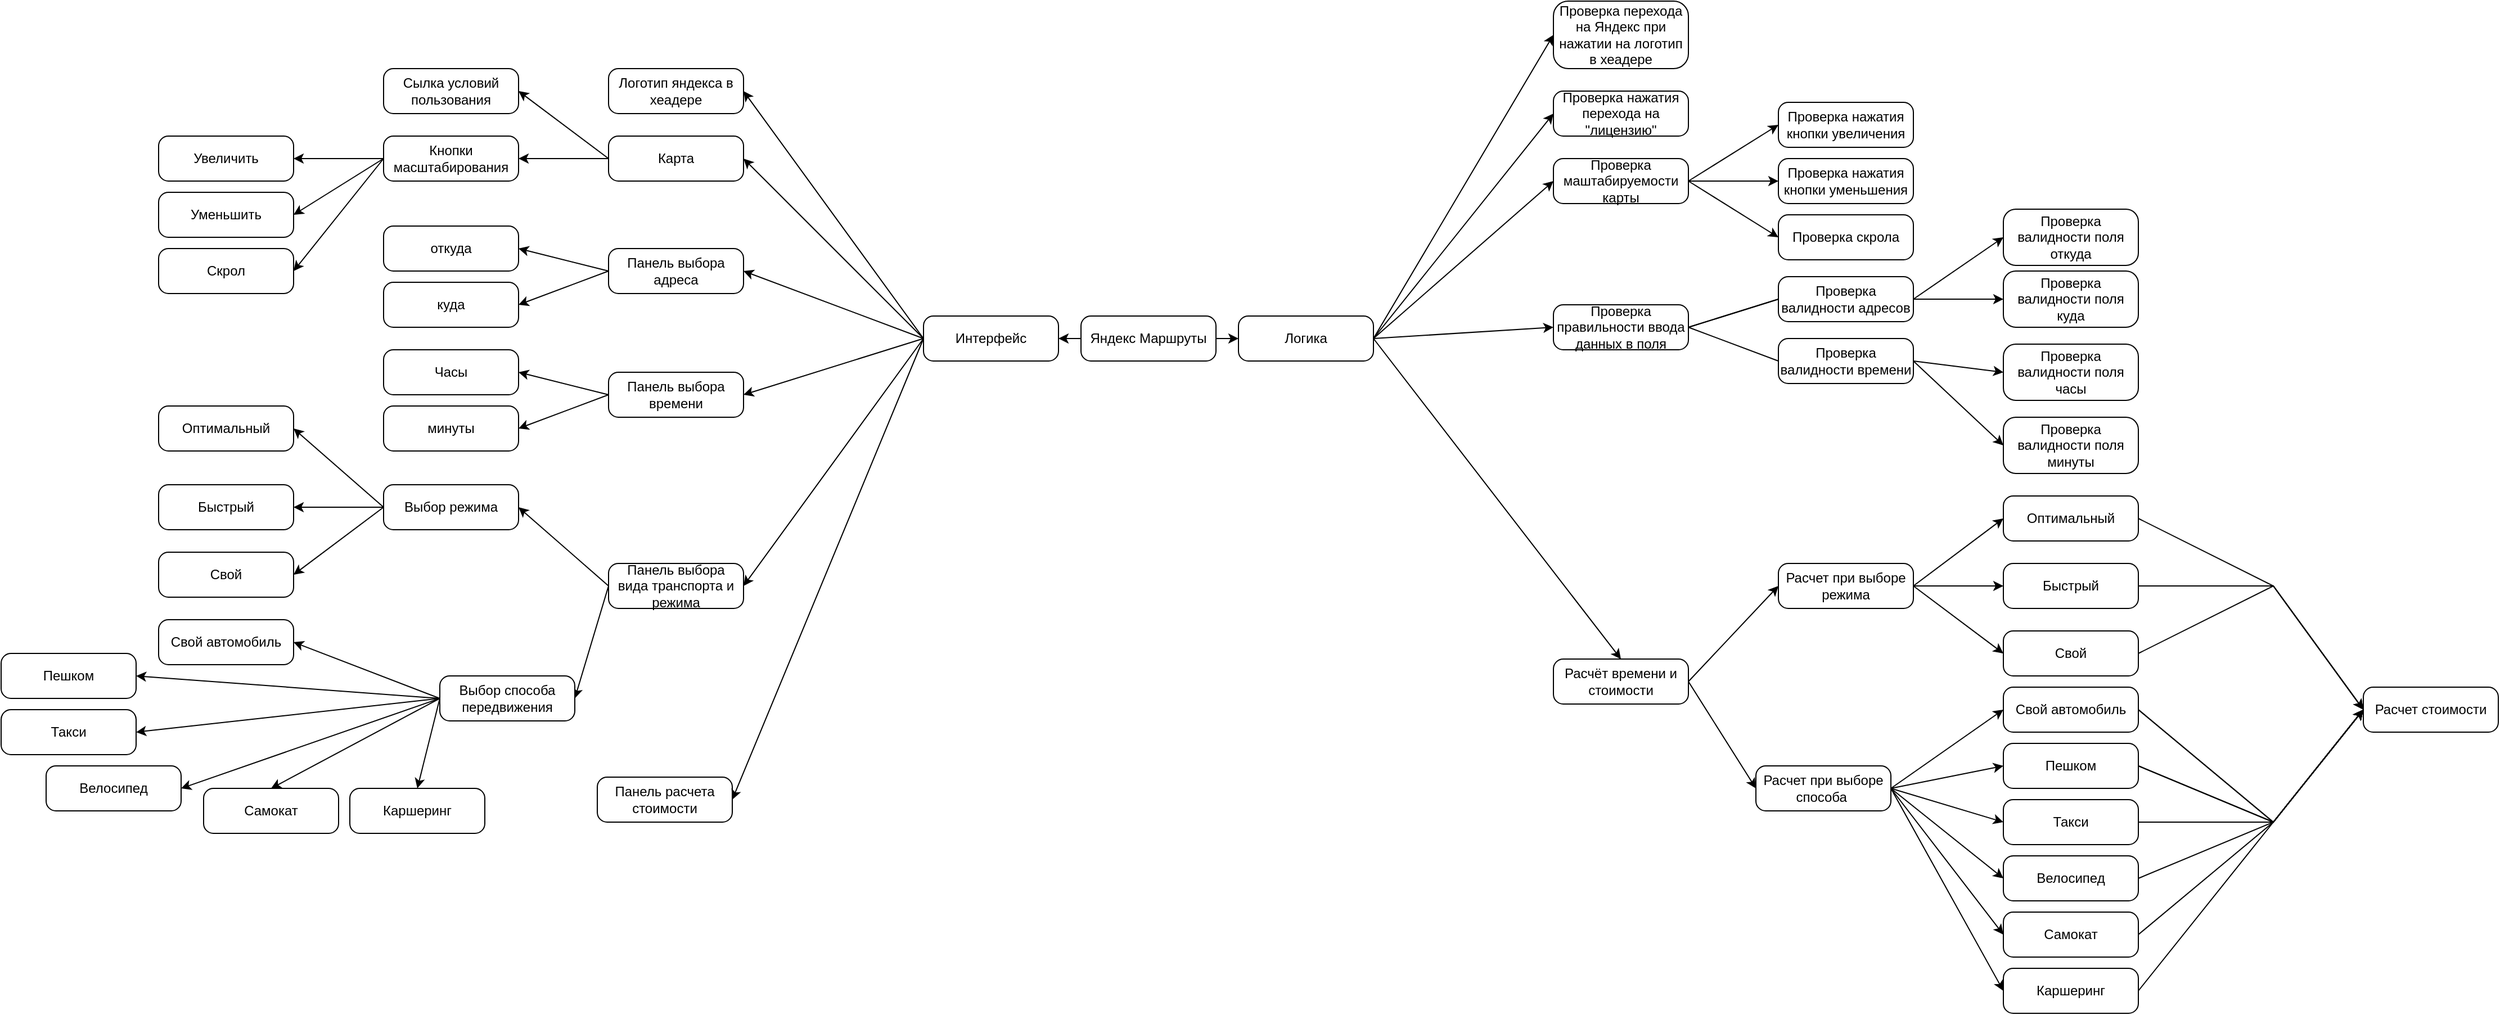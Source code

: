 <mxfile version="15.6.1" type="github">
  <diagram id="mye7cpsdecRdVJIh1ltE" name="Page-1">
    <mxGraphModel dx="3671" dy="2829" grid="1" gridSize="10" guides="1" tooltips="1" connect="1" arrows="1" fold="1" page="1" pageScale="1" pageWidth="827" pageHeight="1169" math="0" shadow="0">
      <root>
        <mxCell id="0" />
        <mxCell id="1" parent="0" />
        <mxCell id="GoWqnwifKlF_Yr-xNYbi-38" style="edgeStyle=none;rounded=0;orthogonalLoop=1;jettySize=auto;html=1;exitX=0;exitY=0.5;exitDx=0;exitDy=0;entryX=1;entryY=0.5;entryDx=0;entryDy=0;" parent="1" source="GoWqnwifKlF_Yr-xNYbi-1" target="GoWqnwifKlF_Yr-xNYbi-3" edge="1">
          <mxGeometry relative="1" as="geometry">
            <mxPoint x="270" y="260" as="targetPoint" />
          </mxGeometry>
        </mxCell>
        <mxCell id="qn3d2HcTWaKksIYHcs9O-18" style="edgeStyle=none;rounded=0;orthogonalLoop=1;jettySize=auto;html=1;exitX=1;exitY=0.5;exitDx=0;exitDy=0;entryX=0;entryY=0.5;entryDx=0;entryDy=0;" parent="1" source="GoWqnwifKlF_Yr-xNYbi-1" target="qn3d2HcTWaKksIYHcs9O-5" edge="1">
          <mxGeometry relative="1" as="geometry">
            <mxPoint x="530" y="260" as="targetPoint" />
          </mxGeometry>
        </mxCell>
        <mxCell id="GoWqnwifKlF_Yr-xNYbi-1" value="Яндекс Маршруты" style="rounded=1;whiteSpace=wrap;html=1;arcSize=22;" parent="1" vertex="1">
          <mxGeometry x="340" y="240" width="120" height="40" as="geometry" />
        </mxCell>
        <mxCell id="GoWqnwifKlF_Yr-xNYbi-52" style="edgeStyle=none;rounded=0;orthogonalLoop=1;jettySize=auto;html=1;exitX=0;exitY=0.5;exitDx=0;exitDy=0;entryX=1;entryY=0.5;entryDx=0;entryDy=0;" parent="1" source="GoWqnwifKlF_Yr-xNYbi-3" target="GoWqnwifKlF_Yr-xNYbi-43" edge="1">
          <mxGeometry relative="1" as="geometry" />
        </mxCell>
        <mxCell id="OxW7yi1mNQBKnJ8u3WXz-1" style="rounded=0;orthogonalLoop=1;jettySize=auto;html=1;exitX=0;exitY=0.5;exitDx=0;exitDy=0;entryX=1;entryY=0.5;entryDx=0;entryDy=0;" parent="1" source="GoWqnwifKlF_Yr-xNYbi-3" target="GoWqnwifKlF_Yr-xNYbi-45" edge="1">
          <mxGeometry relative="1" as="geometry" />
        </mxCell>
        <mxCell id="OxW7yi1mNQBKnJ8u3WXz-3" style="edgeStyle=none;rounded=0;orthogonalLoop=1;jettySize=auto;html=1;exitX=0;exitY=0.5;exitDx=0;exitDy=0;entryX=1;entryY=0.5;entryDx=0;entryDy=0;" parent="1" source="GoWqnwifKlF_Yr-xNYbi-3" target="OxW7yi1mNQBKnJ8u3WXz-2" edge="1">
          <mxGeometry relative="1" as="geometry" />
        </mxCell>
        <mxCell id="GoWqnwifKlF_Yr-xNYbi-3" value="Интерфейс" style="rounded=1;whiteSpace=wrap;html=1;arcSize=22;" parent="1" vertex="1">
          <mxGeometry x="200" y="240" width="120" height="40" as="geometry" />
        </mxCell>
        <mxCell id="oigtg8h2ie4QQOlHJKOF-9" style="edgeStyle=none;rounded=0;orthogonalLoop=1;jettySize=auto;html=1;exitX=1;exitY=0.5;exitDx=0;exitDy=0;entryX=0;entryY=0.5;entryDx=0;entryDy=0;startArrow=none;" parent="1" source="5BMjDnskrd_0Srwj0jBP-77" target="5BMjDnskrd_0Srwj0jBP-41" edge="1">
          <mxGeometry relative="1" as="geometry">
            <mxPoint x="960" y="230" as="targetPoint" />
          </mxGeometry>
        </mxCell>
        <mxCell id="oigtg8h2ie4QQOlHJKOF-10" style="edgeStyle=none;rounded=0;orthogonalLoop=1;jettySize=auto;html=1;exitX=1;exitY=0.5;exitDx=0;exitDy=0;entryX=0;entryY=0.5;entryDx=0;entryDy=0;startArrow=none;" parent="1" source="5BMjDnskrd_0Srwj0jBP-77" target="5BMjDnskrd_0Srwj0jBP-42" edge="1">
          <mxGeometry relative="1" as="geometry">
            <mxPoint x="960" y="270" as="targetPoint" />
          </mxGeometry>
        </mxCell>
        <mxCell id="GoWqnwifKlF_Yr-xNYbi-4" value="Проверка правильности ввода данных в поля" style="rounded=1;whiteSpace=wrap;html=1;arcSize=22;" parent="1" vertex="1">
          <mxGeometry x="760" y="230" width="120" height="40" as="geometry" />
        </mxCell>
        <mxCell id="oigtg8h2ie4QQOlHJKOF-12" style="edgeStyle=none;rounded=0;orthogonalLoop=1;jettySize=auto;html=1;entryX=0;entryY=0.5;entryDx=0;entryDy=0;exitX=1;exitY=0.5;exitDx=0;exitDy=0;startArrow=none;" parent="1" source="5BMjDnskrd_0Srwj0jBP-80" target="5BMjDnskrd_0Srwj0jBP-47" edge="1">
          <mxGeometry relative="1" as="geometry">
            <mxPoint x="1100" y="530" as="targetPoint" />
            <mxPoint x="880" y="370" as="sourcePoint" />
          </mxGeometry>
        </mxCell>
        <mxCell id="oigtg8h2ie4QQOlHJKOF-6" style="edgeStyle=none;rounded=0;orthogonalLoop=1;jettySize=auto;html=1;exitX=0;exitY=0.5;exitDx=0;exitDy=0;entryX=1;entryY=0.5;entryDx=0;entryDy=0;" parent="1" source="GoWqnwifKlF_Yr-xNYbi-43" target="5BMjDnskrd_0Srwj0jBP-9" edge="1">
          <mxGeometry relative="1" as="geometry">
            <mxPoint x="-160" y="360" as="targetPoint" />
          </mxGeometry>
        </mxCell>
        <mxCell id="oigtg8h2ie4QQOlHJKOF-8" style="edgeStyle=none;rounded=0;orthogonalLoop=1;jettySize=auto;html=1;exitX=0;exitY=0.5;exitDx=0;exitDy=0;entryX=1;entryY=0.5;entryDx=0;entryDy=0;" parent="1" source="GoWqnwifKlF_Yr-xNYbi-43" target="5BMjDnskrd_0Srwj0jBP-8" edge="1">
          <mxGeometry relative="1" as="geometry">
            <mxPoint x="-160" y="320" as="targetPoint" />
          </mxGeometry>
        </mxCell>
        <mxCell id="GoWqnwifKlF_Yr-xNYbi-43" value="Панель выбора времени" style="rounded=1;whiteSpace=wrap;html=1;arcSize=22;" parent="1" vertex="1">
          <mxGeometry x="-80" y="290" width="120" height="40" as="geometry" />
        </mxCell>
        <mxCell id="oigtg8h2ie4QQOlHJKOF-4" style="edgeStyle=none;rounded=0;orthogonalLoop=1;jettySize=auto;html=1;exitX=0;exitY=0.5;exitDx=0;exitDy=0;entryX=1;entryY=0.5;entryDx=0;entryDy=0;" parent="1" source="GoWqnwifKlF_Yr-xNYbi-45" target="5BMjDnskrd_0Srwj0jBP-7" edge="1">
          <mxGeometry relative="1" as="geometry">
            <mxPoint x="-160" y="290" as="targetPoint" />
          </mxGeometry>
        </mxCell>
        <mxCell id="oigtg8h2ie4QQOlHJKOF-5" style="edgeStyle=none;rounded=0;orthogonalLoop=1;jettySize=auto;html=1;exitX=0;exitY=0.5;exitDx=0;exitDy=0;entryX=1;entryY=0.5;entryDx=0;entryDy=0;" parent="1" source="GoWqnwifKlF_Yr-xNYbi-45" target="5BMjDnskrd_0Srwj0jBP-6" edge="1">
          <mxGeometry relative="1" as="geometry">
            <mxPoint x="-160" y="230" as="targetPoint" />
          </mxGeometry>
        </mxCell>
        <mxCell id="GoWqnwifKlF_Yr-xNYbi-45" value="Панель выбора адреса" style="rounded=1;whiteSpace=wrap;html=1;arcSize=22;" parent="1" vertex="1">
          <mxGeometry x="-80" y="180" width="120" height="40" as="geometry" />
        </mxCell>
        <mxCell id="qn3d2HcTWaKksIYHcs9O-15" style="edgeStyle=none;rounded=0;orthogonalLoop=1;jettySize=auto;html=1;exitX=1;exitY=0.5;exitDx=0;exitDy=0;entryX=0.5;entryY=0;entryDx=0;entryDy=0;" parent="1" source="qn3d2HcTWaKksIYHcs9O-5" target="qn3d2HcTWaKksIYHcs9O-14" edge="1">
          <mxGeometry relative="1" as="geometry">
            <mxPoint x="760" y="380" as="targetPoint" />
          </mxGeometry>
        </mxCell>
        <mxCell id="OxW7yi1mNQBKnJ8u3WXz-6" style="edgeStyle=none;rounded=0;orthogonalLoop=1;jettySize=auto;html=1;exitX=1;exitY=0.5;exitDx=0;exitDy=0;entryX=0;entryY=0.5;entryDx=0;entryDy=0;" parent="1" source="qn3d2HcTWaKksIYHcs9O-5" target="GoWqnwifKlF_Yr-xNYbi-4" edge="1">
          <mxGeometry relative="1" as="geometry">
            <mxPoint x="770" y="500" as="targetPoint" />
          </mxGeometry>
        </mxCell>
        <mxCell id="OxW7yi1mNQBKnJ8u3WXz-7" style="edgeStyle=none;rounded=0;orthogonalLoop=1;jettySize=auto;html=1;exitX=1;exitY=0.5;exitDx=0;exitDy=0;entryX=0;entryY=0.5;entryDx=0;entryDy=0;" parent="1" source="5BMjDnskrd_0Srwj0jBP-33" target="5BMjDnskrd_0Srwj0jBP-44" edge="1">
          <mxGeometry relative="1" as="geometry">
            <mxPoint x="760" y="420" as="targetPoint" />
          </mxGeometry>
        </mxCell>
        <mxCell id="qn3d2HcTWaKksIYHcs9O-5" value="Логика" style="rounded=1;whiteSpace=wrap;html=1;arcSize=22;" parent="1" vertex="1">
          <mxGeometry x="480" y="240" width="120" height="40" as="geometry" />
        </mxCell>
        <mxCell id="oigtg8h2ie4QQOlHJKOF-13" style="edgeStyle=none;rounded=0;orthogonalLoop=1;jettySize=auto;html=1;exitX=1;exitY=0.5;exitDx=0;exitDy=0;entryX=0;entryY=0.5;entryDx=0;entryDy=0;startArrow=none;" parent="1" source="5BMjDnskrd_0Srwj0jBP-80" target="5BMjDnskrd_0Srwj0jBP-46" edge="1">
          <mxGeometry relative="1" as="geometry">
            <mxPoint x="990" y="360" as="targetPoint" />
          </mxGeometry>
        </mxCell>
        <mxCell id="qn3d2HcTWaKksIYHcs9O-14" value="Расчёт времени и стоимости" style="rounded=1;whiteSpace=wrap;html=1;arcSize=22;" parent="1" vertex="1">
          <mxGeometry x="760" y="545" width="120" height="40" as="geometry" />
        </mxCell>
        <mxCell id="oigtg8h2ie4QQOlHJKOF-1" style="rounded=0;orthogonalLoop=1;jettySize=auto;html=1;exitX=0;exitY=0.5;exitDx=0;exitDy=0;entryX=1;entryY=0.5;entryDx=0;entryDy=0;" parent="1" source="OxW7yi1mNQBKnJ8u3WXz-2" target="5BMjDnskrd_0Srwj0jBP-11" edge="1">
          <mxGeometry relative="1" as="geometry">
            <mxPoint x="-160" y="450" as="targetPoint" />
          </mxGeometry>
        </mxCell>
        <mxCell id="oigtg8h2ie4QQOlHJKOF-3" style="edgeStyle=none;rounded=0;orthogonalLoop=1;jettySize=auto;html=1;exitX=0;exitY=0.5;exitDx=0;exitDy=0;entryX=1;entryY=0.5;entryDx=0;entryDy=0;" parent="1" source="OxW7yi1mNQBKnJ8u3WXz-2" target="5BMjDnskrd_0Srwj0jBP-12" edge="1">
          <mxGeometry relative="1" as="geometry">
            <mxPoint x="-160" y="520" as="targetPoint" />
          </mxGeometry>
        </mxCell>
        <mxCell id="OxW7yi1mNQBKnJ8u3WXz-2" value="Панель выбора&lt;br&gt;вида транспорта и режима" style="rounded=1;whiteSpace=wrap;html=1;arcSize=22;" parent="1" vertex="1">
          <mxGeometry x="-80" y="460" width="120" height="40" as="geometry" />
        </mxCell>
        <mxCell id="5BMjDnskrd_0Srwj0jBP-2" style="rounded=0;orthogonalLoop=1;jettySize=auto;html=1;exitX=0;exitY=0.5;exitDx=0;exitDy=0;entryX=1;entryY=0.5;entryDx=0;entryDy=0;" parent="1" source="GoWqnwifKlF_Yr-xNYbi-3" target="5BMjDnskrd_0Srwj0jBP-3" edge="1">
          <mxGeometry relative="1" as="geometry">
            <mxPoint x="180" y="340" as="sourcePoint" />
            <mxPoint x="40" y="160" as="targetPoint" />
          </mxGeometry>
        </mxCell>
        <mxCell id="5BMjDnskrd_0Srwj0jBP-3" value="Карта" style="rounded=1;whiteSpace=wrap;html=1;arcSize=22;" parent="1" vertex="1">
          <mxGeometry x="-80" y="80" width="120" height="40" as="geometry" />
        </mxCell>
        <mxCell id="5BMjDnskrd_0Srwj0jBP-4" style="edgeStyle=none;rounded=0;orthogonalLoop=1;jettySize=auto;html=1;exitX=0;exitY=0.5;exitDx=0;exitDy=0;entryX=1;entryY=0.5;entryDx=0;entryDy=0;" parent="1" source="5BMjDnskrd_0Srwj0jBP-3" target="5BMjDnskrd_0Srwj0jBP-5" edge="1">
          <mxGeometry relative="1" as="geometry">
            <mxPoint x="150" y="390" as="sourcePoint" />
            <mxPoint x="-160" y="160" as="targetPoint" />
          </mxGeometry>
        </mxCell>
        <mxCell id="5BMjDnskrd_0Srwj0jBP-5" value="Кнопки масштабирования" style="rounded=1;whiteSpace=wrap;html=1;arcSize=22;" parent="1" vertex="1">
          <mxGeometry x="-280" y="80" width="120" height="40" as="geometry" />
        </mxCell>
        <mxCell id="5BMjDnskrd_0Srwj0jBP-6" value="откуда" style="rounded=1;whiteSpace=wrap;html=1;arcSize=22;" parent="1" vertex="1">
          <mxGeometry x="-280" y="160" width="120" height="40" as="geometry" />
        </mxCell>
        <mxCell id="5BMjDnskrd_0Srwj0jBP-7" value="куда" style="rounded=1;whiteSpace=wrap;html=1;arcSize=22;" parent="1" vertex="1">
          <mxGeometry x="-280" y="210" width="120" height="40" as="geometry" />
        </mxCell>
        <mxCell id="5BMjDnskrd_0Srwj0jBP-8" value="Часы" style="rounded=1;whiteSpace=wrap;html=1;arcSize=22;" parent="1" vertex="1">
          <mxGeometry x="-280" y="270" width="120" height="40" as="geometry" />
        </mxCell>
        <mxCell id="5BMjDnskrd_0Srwj0jBP-9" value="минуты" style="rounded=1;whiteSpace=wrap;html=1;arcSize=22;" parent="1" vertex="1">
          <mxGeometry x="-280" y="320" width="120" height="40" as="geometry" />
        </mxCell>
        <mxCell id="5BMjDnskrd_0Srwj0jBP-11" value="Выбор режима" style="rounded=1;whiteSpace=wrap;html=1;arcSize=22;" parent="1" vertex="1">
          <mxGeometry x="-280" y="390" width="120" height="40" as="geometry" />
        </mxCell>
        <mxCell id="5BMjDnskrd_0Srwj0jBP-12" value="Выбор способа передвижения" style="rounded=1;whiteSpace=wrap;html=1;arcSize=22;" parent="1" vertex="1">
          <mxGeometry x="-230" y="560" width="120" height="40" as="geometry" />
        </mxCell>
        <mxCell id="5BMjDnskrd_0Srwj0jBP-13" style="rounded=0;orthogonalLoop=1;jettySize=auto;html=1;exitX=0;exitY=0.5;exitDx=0;exitDy=0;entryX=1;entryY=0.5;entryDx=0;entryDy=0;" parent="1" source="5BMjDnskrd_0Srwj0jBP-11" target="5BMjDnskrd_0Srwj0jBP-17" edge="1">
          <mxGeometry relative="1" as="geometry">
            <mxPoint x="-480" y="420" as="targetPoint" />
            <mxPoint x="-400" y="460" as="sourcePoint" />
          </mxGeometry>
        </mxCell>
        <mxCell id="5BMjDnskrd_0Srwj0jBP-14" style="rounded=0;orthogonalLoop=1;jettySize=auto;html=1;exitX=0;exitY=0.5;exitDx=0;exitDy=0;entryX=1;entryY=0.5;entryDx=0;entryDy=0;" parent="1" source="5BMjDnskrd_0Srwj0jBP-11" target="5BMjDnskrd_0Srwj0jBP-18" edge="1">
          <mxGeometry relative="1" as="geometry">
            <mxPoint x="-480" y="490" as="targetPoint" />
            <mxPoint x="-400" y="530" as="sourcePoint" />
          </mxGeometry>
        </mxCell>
        <mxCell id="5BMjDnskrd_0Srwj0jBP-15" style="rounded=0;orthogonalLoop=1;jettySize=auto;html=1;exitX=0;exitY=0.5;exitDx=0;exitDy=0;entryX=1;entryY=0.5;entryDx=0;entryDy=0;" parent="1" source="5BMjDnskrd_0Srwj0jBP-11" target="5BMjDnskrd_0Srwj0jBP-16" edge="1">
          <mxGeometry relative="1" as="geometry">
            <mxPoint x="-470" y="370" as="targetPoint" />
            <mxPoint x="-390" y="410" as="sourcePoint" />
          </mxGeometry>
        </mxCell>
        <mxCell id="5BMjDnskrd_0Srwj0jBP-16" value="Оптимальный" style="rounded=1;whiteSpace=wrap;html=1;arcSize=22;" parent="1" vertex="1">
          <mxGeometry x="-480" y="320" width="120" height="40" as="geometry" />
        </mxCell>
        <mxCell id="5BMjDnskrd_0Srwj0jBP-17" value="Быстрый" style="rounded=1;whiteSpace=wrap;html=1;arcSize=22;" parent="1" vertex="1">
          <mxGeometry x="-480" y="390" width="120" height="40" as="geometry" />
        </mxCell>
        <mxCell id="5BMjDnskrd_0Srwj0jBP-18" value="Свой" style="rounded=1;whiteSpace=wrap;html=1;arcSize=22;" parent="1" vertex="1">
          <mxGeometry x="-480" y="450" width="120" height="40" as="geometry" />
        </mxCell>
        <mxCell id="5BMjDnskrd_0Srwj0jBP-19" value="Свой автомобиль" style="rounded=1;whiteSpace=wrap;html=1;arcSize=22;" parent="1" vertex="1">
          <mxGeometry x="-480" y="510" width="120" height="40" as="geometry" />
        </mxCell>
        <mxCell id="5BMjDnskrd_0Srwj0jBP-20" value="Пешком" style="rounded=1;whiteSpace=wrap;html=1;arcSize=22;" parent="1" vertex="1">
          <mxGeometry x="-620" y="540" width="120" height="40" as="geometry" />
        </mxCell>
        <mxCell id="5BMjDnskrd_0Srwj0jBP-21" value="Такси" style="rounded=1;whiteSpace=wrap;html=1;arcSize=22;" parent="1" vertex="1">
          <mxGeometry x="-620" y="590" width="120" height="40" as="geometry" />
        </mxCell>
        <mxCell id="5BMjDnskrd_0Srwj0jBP-22" value="Велосипед" style="rounded=1;whiteSpace=wrap;html=1;arcSize=22;" parent="1" vertex="1">
          <mxGeometry x="-580" y="640" width="120" height="40" as="geometry" />
        </mxCell>
        <mxCell id="5BMjDnskrd_0Srwj0jBP-23" value="Самокат" style="rounded=1;whiteSpace=wrap;html=1;arcSize=22;" parent="1" vertex="1">
          <mxGeometry x="-440" y="660" width="120" height="40" as="geometry" />
        </mxCell>
        <mxCell id="5BMjDnskrd_0Srwj0jBP-24" value="Каршеринг" style="rounded=1;whiteSpace=wrap;html=1;arcSize=22;" parent="1" vertex="1">
          <mxGeometry x="-310" y="660" width="120" height="40" as="geometry" />
        </mxCell>
        <mxCell id="5BMjDnskrd_0Srwj0jBP-26" style="rounded=0;orthogonalLoop=1;jettySize=auto;html=1;exitX=0;exitY=0.5;exitDx=0;exitDy=0;entryX=1;entryY=0.5;entryDx=0;entryDy=0;" parent="1" source="5BMjDnskrd_0Srwj0jBP-12" target="5BMjDnskrd_0Srwj0jBP-21" edge="1">
          <mxGeometry relative="1" as="geometry">
            <mxPoint x="-100" y="570" as="targetPoint" />
            <mxPoint x="-20" y="690" as="sourcePoint" />
          </mxGeometry>
        </mxCell>
        <mxCell id="5BMjDnskrd_0Srwj0jBP-27" style="rounded=0;orthogonalLoop=1;jettySize=auto;html=1;exitX=0;exitY=0.5;exitDx=0;exitDy=0;entryX=1;entryY=0.5;entryDx=0;entryDy=0;" parent="1" source="5BMjDnskrd_0Srwj0jBP-12" target="5BMjDnskrd_0Srwj0jBP-22" edge="1">
          <mxGeometry relative="1" as="geometry">
            <mxPoint x="-90" y="580" as="targetPoint" />
            <mxPoint x="-10" y="700" as="sourcePoint" />
          </mxGeometry>
        </mxCell>
        <mxCell id="5BMjDnskrd_0Srwj0jBP-28" style="rounded=0;orthogonalLoop=1;jettySize=auto;html=1;exitX=0;exitY=0.5;exitDx=0;exitDy=0;entryX=0.5;entryY=0;entryDx=0;entryDy=0;" parent="1" source="5BMjDnskrd_0Srwj0jBP-12" target="5BMjDnskrd_0Srwj0jBP-23" edge="1">
          <mxGeometry relative="1" as="geometry">
            <mxPoint x="-80" y="590" as="targetPoint" />
            <mxPoint y="710" as="sourcePoint" />
          </mxGeometry>
        </mxCell>
        <mxCell id="5BMjDnskrd_0Srwj0jBP-30" style="rounded=0;orthogonalLoop=1;jettySize=auto;html=1;exitX=0;exitY=0.5;exitDx=0;exitDy=0;entryX=0.5;entryY=0;entryDx=0;entryDy=0;" parent="1" source="5BMjDnskrd_0Srwj0jBP-12" target="5BMjDnskrd_0Srwj0jBP-24" edge="1">
          <mxGeometry relative="1" as="geometry">
            <mxPoint x="-60" y="610" as="targetPoint" />
            <mxPoint x="20" y="730" as="sourcePoint" />
          </mxGeometry>
        </mxCell>
        <mxCell id="5BMjDnskrd_0Srwj0jBP-31" style="rounded=0;orthogonalLoop=1;jettySize=auto;html=1;exitX=0;exitY=0.5;exitDx=0;exitDy=0;entryX=1;entryY=0.5;entryDx=0;entryDy=0;" parent="1" source="5BMjDnskrd_0Srwj0jBP-12" target="5BMjDnskrd_0Srwj0jBP-20" edge="1">
          <mxGeometry relative="1" as="geometry">
            <mxPoint x="-50" y="620" as="targetPoint" />
            <mxPoint x="30" y="740" as="sourcePoint" />
          </mxGeometry>
        </mxCell>
        <mxCell id="5BMjDnskrd_0Srwj0jBP-32" style="rounded=0;orthogonalLoop=1;jettySize=auto;html=1;exitX=0;exitY=0.5;exitDx=0;exitDy=0;entryX=1;entryY=0.5;entryDx=0;entryDy=0;" parent="1" source="5BMjDnskrd_0Srwj0jBP-12" target="5BMjDnskrd_0Srwj0jBP-19" edge="1">
          <mxGeometry relative="1" as="geometry">
            <mxPoint x="-490" y="570" as="targetPoint" />
            <mxPoint x="-270" y="590" as="sourcePoint" />
          </mxGeometry>
        </mxCell>
        <mxCell id="5BMjDnskrd_0Srwj0jBP-33" value="Проверка маштабируемости карты" style="rounded=1;whiteSpace=wrap;html=1;arcSize=22;" parent="1" vertex="1">
          <mxGeometry x="760" y="100" width="120" height="40" as="geometry" />
        </mxCell>
        <mxCell id="5BMjDnskrd_0Srwj0jBP-34" style="edgeStyle=none;rounded=0;orthogonalLoop=1;jettySize=auto;html=1;entryX=0;entryY=0.5;entryDx=0;entryDy=0;exitX=1;exitY=0.5;exitDx=0;exitDy=0;" parent="1" source="qn3d2HcTWaKksIYHcs9O-5" target="5BMjDnskrd_0Srwj0jBP-33" edge="1">
          <mxGeometry relative="1" as="geometry">
            <mxPoint x="780" y="280" as="targetPoint" />
            <mxPoint x="650" y="380" as="sourcePoint" />
          </mxGeometry>
        </mxCell>
        <mxCell id="5BMjDnskrd_0Srwj0jBP-35" value="Увеличить" style="rounded=1;whiteSpace=wrap;html=1;arcSize=22;" parent="1" vertex="1">
          <mxGeometry x="-480" y="80" width="120" height="40" as="geometry" />
        </mxCell>
        <mxCell id="5BMjDnskrd_0Srwj0jBP-36" value="Уменьшить" style="rounded=1;whiteSpace=wrap;html=1;arcSize=22;" parent="1" vertex="1">
          <mxGeometry x="-480" y="130" width="120" height="40" as="geometry" />
        </mxCell>
        <mxCell id="5BMjDnskrd_0Srwj0jBP-37" value="Скрол" style="rounded=1;whiteSpace=wrap;html=1;arcSize=22;" parent="1" vertex="1">
          <mxGeometry x="-480" y="180" width="120" height="40" as="geometry" />
        </mxCell>
        <mxCell id="5BMjDnskrd_0Srwj0jBP-38" style="rounded=0;orthogonalLoop=1;jettySize=auto;html=1;exitX=0;exitY=0.5;exitDx=0;exitDy=0;entryX=1;entryY=0.5;entryDx=0;entryDy=0;" parent="1" source="5BMjDnskrd_0Srwj0jBP-5" target="5BMjDnskrd_0Srwj0jBP-35" edge="1">
          <mxGeometry relative="1" as="geometry">
            <mxPoint x="-350" y="350" as="targetPoint" />
            <mxPoint x="-270" y="470" as="sourcePoint" />
          </mxGeometry>
        </mxCell>
        <mxCell id="5BMjDnskrd_0Srwj0jBP-39" style="rounded=0;orthogonalLoop=1;jettySize=auto;html=1;exitX=0;exitY=0.5;exitDx=0;exitDy=0;entryX=1;entryY=0.5;entryDx=0;entryDy=0;" parent="1" source="5BMjDnskrd_0Srwj0jBP-5" target="5BMjDnskrd_0Srwj0jBP-36" edge="1">
          <mxGeometry relative="1" as="geometry">
            <mxPoint x="-340" y="360" as="targetPoint" />
            <mxPoint x="-260" y="480" as="sourcePoint" />
          </mxGeometry>
        </mxCell>
        <mxCell id="5BMjDnskrd_0Srwj0jBP-40" style="rounded=0;orthogonalLoop=1;jettySize=auto;html=1;exitX=0;exitY=0.5;exitDx=0;exitDy=0;entryX=1;entryY=0.5;entryDx=0;entryDy=0;" parent="1" source="5BMjDnskrd_0Srwj0jBP-5" target="5BMjDnskrd_0Srwj0jBP-37" edge="1">
          <mxGeometry relative="1" as="geometry">
            <mxPoint x="-330" y="370" as="targetPoint" />
            <mxPoint x="-250" y="490" as="sourcePoint" />
          </mxGeometry>
        </mxCell>
        <mxCell id="5BMjDnskrd_0Srwj0jBP-41" value="Проверка валидности поля откуда" style="rounded=1;whiteSpace=wrap;html=1;arcSize=22;" parent="1" vertex="1">
          <mxGeometry x="1160" y="145" width="120" height="50" as="geometry" />
        </mxCell>
        <mxCell id="5BMjDnskrd_0Srwj0jBP-42" value="Проверка валидности поля куда" style="rounded=1;whiteSpace=wrap;html=1;arcSize=22;" parent="1" vertex="1">
          <mxGeometry x="1160" y="200" width="120" height="50" as="geometry" />
        </mxCell>
        <mxCell id="5BMjDnskrd_0Srwj0jBP-43" value="Проверка нажатия кнопки увеличения" style="rounded=1;whiteSpace=wrap;html=1;arcSize=22;" parent="1" vertex="1">
          <mxGeometry x="960" y="50" width="120" height="40" as="geometry" />
        </mxCell>
        <mxCell id="5BMjDnskrd_0Srwj0jBP-44" value="Проверка нажатия кнопки уменьшения" style="rounded=1;whiteSpace=wrap;html=1;arcSize=22;" parent="1" vertex="1">
          <mxGeometry x="960" y="100" width="120" height="40" as="geometry" />
        </mxCell>
        <mxCell id="5BMjDnskrd_0Srwj0jBP-45" value="Проверка скрола" style="rounded=1;whiteSpace=wrap;html=1;arcSize=22;" parent="1" vertex="1">
          <mxGeometry x="960" y="150" width="120" height="40" as="geometry" />
        </mxCell>
        <mxCell id="5BMjDnskrd_0Srwj0jBP-46" value="Проверка валидности поля часы" style="rounded=1;whiteSpace=wrap;html=1;arcSize=22;" parent="1" vertex="1">
          <mxGeometry x="1160" y="265" width="120" height="50" as="geometry" />
        </mxCell>
        <mxCell id="5BMjDnskrd_0Srwj0jBP-47" value="Проверка валидности поля минуты" style="rounded=1;whiteSpace=wrap;html=1;arcSize=22;" parent="1" vertex="1">
          <mxGeometry x="1160" y="330" width="120" height="50" as="geometry" />
        </mxCell>
        <mxCell id="5BMjDnskrd_0Srwj0jBP-49" style="rounded=0;orthogonalLoop=1;jettySize=auto;html=1;exitX=1;exitY=0.5;exitDx=0;exitDy=0;entryX=0;entryY=0.5;entryDx=0;entryDy=0;" parent="1" source="qn3d2HcTWaKksIYHcs9O-14" target="5BMjDnskrd_0Srwj0jBP-52" edge="1">
          <mxGeometry relative="1" as="geometry">
            <mxPoint x="600" y="760" as="targetPoint" />
          </mxGeometry>
        </mxCell>
        <mxCell id="5BMjDnskrd_0Srwj0jBP-50" style="edgeStyle=none;rounded=0;orthogonalLoop=1;jettySize=auto;html=1;exitX=1;exitY=0.5;exitDx=0;exitDy=0;entryX=0;entryY=0.5;entryDx=0;entryDy=0;" parent="1" source="qn3d2HcTWaKksIYHcs9O-14" target="5BMjDnskrd_0Srwj0jBP-53" edge="1">
          <mxGeometry relative="1" as="geometry">
            <mxPoint x="910" y="730" as="targetPoint" />
          </mxGeometry>
        </mxCell>
        <mxCell id="5BMjDnskrd_0Srwj0jBP-52" value="Расчет при выборе режима" style="rounded=1;whiteSpace=wrap;html=1;arcSize=22;" parent="1" vertex="1">
          <mxGeometry x="960" y="460" width="120" height="40" as="geometry" />
        </mxCell>
        <mxCell id="5BMjDnskrd_0Srwj0jBP-53" value="Расчет при выборе способа&amp;nbsp;" style="rounded=1;whiteSpace=wrap;html=1;arcSize=22;" parent="1" vertex="1">
          <mxGeometry x="940" y="640" width="120" height="40" as="geometry" />
        </mxCell>
        <mxCell id="5BMjDnskrd_0Srwj0jBP-54" style="rounded=0;orthogonalLoop=1;jettySize=auto;html=1;entryX=0;entryY=0.5;entryDx=0;entryDy=0;" parent="1" target="5BMjDnskrd_0Srwj0jBP-58" edge="1">
          <mxGeometry relative="1" as="geometry">
            <mxPoint x="280" y="730" as="targetPoint" />
            <mxPoint x="1080" y="480" as="sourcePoint" />
          </mxGeometry>
        </mxCell>
        <mxCell id="5BMjDnskrd_0Srwj0jBP-55" style="rounded=0;orthogonalLoop=1;jettySize=auto;html=1;exitX=1;exitY=0.5;exitDx=0;exitDy=0;entryX=0;entryY=0.5;entryDx=0;entryDy=0;" parent="1" source="5BMjDnskrd_0Srwj0jBP-52" target="5BMjDnskrd_0Srwj0jBP-59" edge="1">
          <mxGeometry relative="1" as="geometry">
            <mxPoint x="280" y="800" as="targetPoint" />
            <mxPoint x="360" y="840" as="sourcePoint" />
          </mxGeometry>
        </mxCell>
        <mxCell id="5BMjDnskrd_0Srwj0jBP-56" style="rounded=0;orthogonalLoop=1;jettySize=auto;html=1;exitX=1;exitY=0.5;exitDx=0;exitDy=0;entryX=0;entryY=0.5;entryDx=0;entryDy=0;" parent="1" source="5BMjDnskrd_0Srwj0jBP-52" target="5BMjDnskrd_0Srwj0jBP-57" edge="1">
          <mxGeometry relative="1" as="geometry">
            <mxPoint x="290" y="680" as="targetPoint" />
            <mxPoint x="370" y="720" as="sourcePoint" />
          </mxGeometry>
        </mxCell>
        <mxCell id="5BMjDnskrd_0Srwj0jBP-57" value="Оптимальный" style="rounded=1;whiteSpace=wrap;html=1;arcSize=22;" parent="1" vertex="1">
          <mxGeometry x="1160" y="400" width="120" height="40" as="geometry" />
        </mxCell>
        <mxCell id="5BMjDnskrd_0Srwj0jBP-58" value="Быстрый" style="rounded=1;whiteSpace=wrap;html=1;arcSize=22;" parent="1" vertex="1">
          <mxGeometry x="1160" y="460" width="120" height="40" as="geometry" />
        </mxCell>
        <mxCell id="5BMjDnskrd_0Srwj0jBP-59" value="Свой" style="rounded=1;whiteSpace=wrap;html=1;arcSize=22;" parent="1" vertex="1">
          <mxGeometry x="1160" y="520" width="120" height="40" as="geometry" />
        </mxCell>
        <mxCell id="5BMjDnskrd_0Srwj0jBP-60" value="Свой автомобиль" style="rounded=1;whiteSpace=wrap;html=1;arcSize=22;" parent="1" vertex="1">
          <mxGeometry x="1160" y="570" width="120" height="40" as="geometry" />
        </mxCell>
        <mxCell id="5BMjDnskrd_0Srwj0jBP-61" value="Пешком" style="rounded=1;whiteSpace=wrap;html=1;arcSize=22;" parent="1" vertex="1">
          <mxGeometry x="1160" y="620" width="120" height="40" as="geometry" />
        </mxCell>
        <mxCell id="5BMjDnskrd_0Srwj0jBP-62" value="Такси" style="rounded=1;whiteSpace=wrap;html=1;arcSize=22;" parent="1" vertex="1">
          <mxGeometry x="1160" y="670" width="120" height="40" as="geometry" />
        </mxCell>
        <mxCell id="5BMjDnskrd_0Srwj0jBP-63" value="Велосипед" style="rounded=1;whiteSpace=wrap;html=1;arcSize=22;" parent="1" vertex="1">
          <mxGeometry x="1160" y="720" width="120" height="40" as="geometry" />
        </mxCell>
        <mxCell id="5BMjDnskrd_0Srwj0jBP-64" value="Самокат" style="rounded=1;whiteSpace=wrap;html=1;arcSize=22;" parent="1" vertex="1">
          <mxGeometry x="1160" y="770" width="120" height="40" as="geometry" />
        </mxCell>
        <mxCell id="5BMjDnskrd_0Srwj0jBP-65" value="Каршеринг" style="rounded=1;whiteSpace=wrap;html=1;arcSize=22;" parent="1" vertex="1">
          <mxGeometry x="1160" y="820" width="120" height="40" as="geometry" />
        </mxCell>
        <mxCell id="5BMjDnskrd_0Srwj0jBP-66" style="rounded=0;orthogonalLoop=1;jettySize=auto;html=1;entryX=0;entryY=0.5;entryDx=0;entryDy=0;exitX=1;exitY=0.5;exitDx=0;exitDy=0;" parent="1" source="5BMjDnskrd_0Srwj0jBP-53" target="5BMjDnskrd_0Srwj0jBP-62" edge="1">
          <mxGeometry relative="1" as="geometry">
            <mxPoint x="660" y="880" as="targetPoint" />
            <mxPoint x="1030" y="730" as="sourcePoint" />
          </mxGeometry>
        </mxCell>
        <mxCell id="5BMjDnskrd_0Srwj0jBP-67" style="rounded=0;orthogonalLoop=1;jettySize=auto;html=1;exitX=1;exitY=0.5;exitDx=0;exitDy=0;entryX=0;entryY=0.5;entryDx=0;entryDy=0;" parent="1" source="5BMjDnskrd_0Srwj0jBP-53" target="5BMjDnskrd_0Srwj0jBP-63" edge="1">
          <mxGeometry relative="1" as="geometry">
            <mxPoint x="670" y="890" as="targetPoint" />
            <mxPoint x="750" y="1010" as="sourcePoint" />
          </mxGeometry>
        </mxCell>
        <mxCell id="5BMjDnskrd_0Srwj0jBP-68" style="rounded=0;orthogonalLoop=1;jettySize=auto;html=1;exitX=1;exitY=0.5;exitDx=0;exitDy=0;entryX=0;entryY=0.5;entryDx=0;entryDy=0;" parent="1" source="5BMjDnskrd_0Srwj0jBP-53" target="5BMjDnskrd_0Srwj0jBP-64" edge="1">
          <mxGeometry relative="1" as="geometry">
            <mxPoint x="680" y="900" as="targetPoint" />
            <mxPoint x="760" y="1020" as="sourcePoint" />
          </mxGeometry>
        </mxCell>
        <mxCell id="5BMjDnskrd_0Srwj0jBP-69" style="rounded=0;orthogonalLoop=1;jettySize=auto;html=1;exitX=1;exitY=0.5;exitDx=0;exitDy=0;entryX=0;entryY=0.5;entryDx=0;entryDy=0;" parent="1" source="5BMjDnskrd_0Srwj0jBP-53" target="5BMjDnskrd_0Srwj0jBP-65" edge="1">
          <mxGeometry relative="1" as="geometry">
            <mxPoint x="700" y="920" as="targetPoint" />
            <mxPoint x="780" y="1040" as="sourcePoint" />
          </mxGeometry>
        </mxCell>
        <mxCell id="5BMjDnskrd_0Srwj0jBP-70" style="rounded=0;orthogonalLoop=1;jettySize=auto;html=1;exitX=1;exitY=0.5;exitDx=0;exitDy=0;entryX=0;entryY=0.5;entryDx=0;entryDy=0;" parent="1" source="5BMjDnskrd_0Srwj0jBP-53" target="5BMjDnskrd_0Srwj0jBP-61" edge="1">
          <mxGeometry relative="1" as="geometry">
            <mxPoint x="710" y="930" as="targetPoint" />
            <mxPoint x="790" y="1050" as="sourcePoint" />
          </mxGeometry>
        </mxCell>
        <mxCell id="5BMjDnskrd_0Srwj0jBP-71" style="rounded=0;orthogonalLoop=1;jettySize=auto;html=1;exitX=1;exitY=0.5;exitDx=0;exitDy=0;entryX=0;entryY=0.5;entryDx=0;entryDy=0;" parent="1" source="5BMjDnskrd_0Srwj0jBP-53" target="5BMjDnskrd_0Srwj0jBP-60" edge="1">
          <mxGeometry relative="1" as="geometry">
            <mxPoint x="270" y="880" as="targetPoint" />
            <mxPoint x="490" y="900" as="sourcePoint" />
          </mxGeometry>
        </mxCell>
        <mxCell id="5BMjDnskrd_0Srwj0jBP-75" style="edgeStyle=none;rounded=0;orthogonalLoop=1;jettySize=auto;html=1;exitX=1;exitY=0.5;exitDx=0;exitDy=0;entryX=0;entryY=0.5;entryDx=0;entryDy=0;" parent="1" source="5BMjDnskrd_0Srwj0jBP-33" target="5BMjDnskrd_0Srwj0jBP-43" edge="1">
          <mxGeometry relative="1" as="geometry">
            <mxPoint x="770" y="430" as="targetPoint" />
            <mxPoint x="660" y="390" as="sourcePoint" />
          </mxGeometry>
        </mxCell>
        <mxCell id="5BMjDnskrd_0Srwj0jBP-76" style="edgeStyle=none;rounded=0;orthogonalLoop=1;jettySize=auto;html=1;exitX=1;exitY=0.5;exitDx=0;exitDy=0;entryX=0;entryY=0.5;entryDx=0;entryDy=0;" parent="1" source="5BMjDnskrd_0Srwj0jBP-33" target="5BMjDnskrd_0Srwj0jBP-45" edge="1">
          <mxGeometry relative="1" as="geometry">
            <mxPoint x="970" y="130" as="targetPoint" />
            <mxPoint x="890" y="210" as="sourcePoint" />
          </mxGeometry>
        </mxCell>
        <mxCell id="5BMjDnskrd_0Srwj0jBP-78" value="" style="edgeStyle=none;rounded=0;orthogonalLoop=1;jettySize=auto;html=1;exitX=1;exitY=0.5;exitDx=0;exitDy=0;entryX=0;entryY=0.5;entryDx=0;entryDy=0;endArrow=none;" parent="1" source="GoWqnwifKlF_Yr-xNYbi-4" target="5BMjDnskrd_0Srwj0jBP-77" edge="1">
          <mxGeometry relative="1" as="geometry">
            <mxPoint x="1160" y="225" as="targetPoint" />
            <mxPoint x="880" y="250" as="sourcePoint" />
          </mxGeometry>
        </mxCell>
        <mxCell id="5BMjDnskrd_0Srwj0jBP-77" value="Проверка валидности адресов" style="rounded=1;whiteSpace=wrap;html=1;arcSize=22;" parent="1" vertex="1">
          <mxGeometry x="960" y="205" width="120" height="40" as="geometry" />
        </mxCell>
        <mxCell id="5BMjDnskrd_0Srwj0jBP-79" value="" style="edgeStyle=none;rounded=0;orthogonalLoop=1;jettySize=auto;html=1;exitX=1;exitY=0.5;exitDx=0;exitDy=0;entryX=0;entryY=0.5;entryDx=0;entryDy=0;endArrow=none;" parent="1" source="GoWqnwifKlF_Yr-xNYbi-4" target="5BMjDnskrd_0Srwj0jBP-77" edge="1">
          <mxGeometry relative="1" as="geometry">
            <mxPoint x="1160" y="170" as="targetPoint" />
            <mxPoint x="880" y="250" as="sourcePoint" />
          </mxGeometry>
        </mxCell>
        <mxCell id="5BMjDnskrd_0Srwj0jBP-80" value="Проверка валидности времени" style="rounded=1;whiteSpace=wrap;html=1;arcSize=22;" parent="1" vertex="1">
          <mxGeometry x="960" y="260" width="120" height="40" as="geometry" />
        </mxCell>
        <mxCell id="5BMjDnskrd_0Srwj0jBP-82" value="" style="edgeStyle=none;rounded=0;orthogonalLoop=1;jettySize=auto;html=1;entryX=0;entryY=0.5;entryDx=0;entryDy=0;exitX=1;exitY=0.5;exitDx=0;exitDy=0;endArrow=none;" parent="1" source="GoWqnwifKlF_Yr-xNYbi-4" target="5BMjDnskrd_0Srwj0jBP-80" edge="1">
          <mxGeometry relative="1" as="geometry">
            <mxPoint x="1160" y="355" as="targetPoint" />
            <mxPoint x="880" y="380" as="sourcePoint" />
          </mxGeometry>
        </mxCell>
        <mxCell id="DPKcO0ALQRLvj6F_cIbv-1" value="Сылка условий пользования" style="rounded=1;whiteSpace=wrap;html=1;arcSize=22;" parent="1" vertex="1">
          <mxGeometry x="-280" y="20" width="120" height="40" as="geometry" />
        </mxCell>
        <mxCell id="DPKcO0ALQRLvj6F_cIbv-3" style="edgeStyle=none;rounded=0;orthogonalLoop=1;jettySize=auto;html=1;exitX=0;exitY=0.5;exitDx=0;exitDy=0;entryX=1;entryY=0.5;entryDx=0;entryDy=0;" parent="1" source="5BMjDnskrd_0Srwj0jBP-3" target="DPKcO0ALQRLvj6F_cIbv-1" edge="1">
          <mxGeometry relative="1" as="geometry">
            <mxPoint x="-70" y="110" as="sourcePoint" />
            <mxPoint x="-150" y="110" as="targetPoint" />
          </mxGeometry>
        </mxCell>
        <mxCell id="DPKcO0ALQRLvj6F_cIbv-4" value="Логотип яндекса в хеадере" style="rounded=1;whiteSpace=wrap;html=1;arcSize=22;" parent="1" vertex="1">
          <mxGeometry x="-80" y="20" width="120" height="40" as="geometry" />
        </mxCell>
        <mxCell id="DPKcO0ALQRLvj6F_cIbv-5" style="rounded=0;orthogonalLoop=1;jettySize=auto;html=1;entryX=1;entryY=0.5;entryDx=0;entryDy=0;exitX=0;exitY=0.5;exitDx=0;exitDy=0;" parent="1" source="GoWqnwifKlF_Yr-xNYbi-3" target="DPKcO0ALQRLvj6F_cIbv-4" edge="1">
          <mxGeometry relative="1" as="geometry">
            <mxPoint x="140" y="380" as="sourcePoint" />
            <mxPoint x="50" y="110" as="targetPoint" />
          </mxGeometry>
        </mxCell>
        <mxCell id="DPKcO0ALQRLvj6F_cIbv-6" value="Проверка нажатия перехода на &quot;лицензию&quot;" style="rounded=1;whiteSpace=wrap;html=1;arcSize=22;" parent="1" vertex="1">
          <mxGeometry x="760" y="40" width="120" height="40" as="geometry" />
        </mxCell>
        <mxCell id="DPKcO0ALQRLvj6F_cIbv-7" style="edgeStyle=none;rounded=0;orthogonalLoop=1;jettySize=auto;html=1;entryX=0;entryY=0.5;entryDx=0;entryDy=0;exitX=1;exitY=0.5;exitDx=0;exitDy=0;" parent="1" source="qn3d2HcTWaKksIYHcs9O-5" target="DPKcO0ALQRLvj6F_cIbv-6" edge="1">
          <mxGeometry relative="1" as="geometry">
            <mxPoint x="770" y="130" as="targetPoint" />
            <mxPoint x="610" y="390" as="sourcePoint" />
          </mxGeometry>
        </mxCell>
        <mxCell id="DPKcO0ALQRLvj6F_cIbv-8" value="Проверка перехода на Яндекс при нажатии на логотип в хеадере" style="rounded=1;whiteSpace=wrap;html=1;arcSize=22;" parent="1" vertex="1">
          <mxGeometry x="760" y="-40" width="120" height="60" as="geometry" />
        </mxCell>
        <mxCell id="DPKcO0ALQRLvj6F_cIbv-9" style="edgeStyle=none;rounded=0;orthogonalLoop=1;jettySize=auto;html=1;entryX=0;entryY=0.5;entryDx=0;entryDy=0;exitX=1;exitY=0.5;exitDx=0;exitDy=0;" parent="1" source="qn3d2HcTWaKksIYHcs9O-5" target="DPKcO0ALQRLvj6F_cIbv-8" edge="1">
          <mxGeometry relative="1" as="geometry">
            <mxPoint x="770" y="70" as="targetPoint" />
            <mxPoint x="610" y="390" as="sourcePoint" />
          </mxGeometry>
        </mxCell>
        <mxCell id="-lC9ukARvr0nC17-kj9x-1" value="Панель расчета стоимости" style="rounded=1;whiteSpace=wrap;html=1;arcSize=22;" parent="1" vertex="1">
          <mxGeometry x="-90" y="650" width="120" height="40" as="geometry" />
        </mxCell>
        <mxCell id="-lC9ukARvr0nC17-kj9x-2" style="edgeStyle=none;rounded=0;orthogonalLoop=1;jettySize=auto;html=1;exitX=0;exitY=0.5;exitDx=0;exitDy=0;entryX=1;entryY=0.5;entryDx=0;entryDy=0;" parent="1" source="GoWqnwifKlF_Yr-xNYbi-3" target="-lC9ukARvr0nC17-kj9x-1" edge="1">
          <mxGeometry relative="1" as="geometry">
            <mxPoint x="210" y="270" as="sourcePoint" />
            <mxPoint x="50" y="490" as="targetPoint" />
          </mxGeometry>
        </mxCell>
        <mxCell id="-lC9ukARvr0nC17-kj9x-3" value="&lt;div&gt;Расчет стоимости&lt;/div&gt;" style="rounded=1;whiteSpace=wrap;html=1;arcSize=22;" parent="1" vertex="1">
          <mxGeometry x="1480" y="570" width="120" height="40" as="geometry" />
        </mxCell>
        <mxCell id="1W8XFR2xWMjlO-IxrhHV-2" value="" style="endArrow=classic;html=1;rounded=0;entryX=0;entryY=0.5;entryDx=0;entryDy=0;exitX=1;exitY=0.5;exitDx=0;exitDy=0;" edge="1" parent="1" source="5BMjDnskrd_0Srwj0jBP-57" target="-lC9ukARvr0nC17-kj9x-3">
          <mxGeometry width="50" height="50" relative="1" as="geometry">
            <mxPoint x="1300" y="700" as="sourcePoint" />
            <mxPoint x="1350" y="650" as="targetPoint" />
            <Array as="points">
              <mxPoint x="1400" y="480" />
            </Array>
          </mxGeometry>
        </mxCell>
        <mxCell id="1W8XFR2xWMjlO-IxrhHV-4" value="" style="endArrow=classic;html=1;rounded=0;entryX=0;entryY=0.5;entryDx=0;entryDy=0;exitX=1;exitY=0.5;exitDx=0;exitDy=0;" edge="1" parent="1" source="5BMjDnskrd_0Srwj0jBP-59" target="-lC9ukARvr0nC17-kj9x-3">
          <mxGeometry width="50" height="50" relative="1" as="geometry">
            <mxPoint x="1290" y="430" as="sourcePoint" />
            <mxPoint x="1480" y="670" as="targetPoint" />
            <Array as="points">
              <mxPoint x="1400" y="480" />
            </Array>
          </mxGeometry>
        </mxCell>
        <mxCell id="1W8XFR2xWMjlO-IxrhHV-5" value="" style="endArrow=classic;html=1;rounded=0;entryX=0;entryY=0.5;entryDx=0;entryDy=0;exitX=1;exitY=0.5;exitDx=0;exitDy=0;" edge="1" parent="1" source="5BMjDnskrd_0Srwj0jBP-58" target="-lC9ukARvr0nC17-kj9x-3">
          <mxGeometry width="50" height="50" relative="1" as="geometry">
            <mxPoint x="1300" y="440" as="sourcePoint" />
            <mxPoint x="1490" y="680" as="targetPoint" />
            <Array as="points">
              <mxPoint x="1400" y="480" />
            </Array>
          </mxGeometry>
        </mxCell>
        <mxCell id="1W8XFR2xWMjlO-IxrhHV-6" value="" style="endArrow=classic;html=1;rounded=0;entryX=0;entryY=0.5;entryDx=0;entryDy=0;exitX=1;exitY=0.5;exitDx=0;exitDy=0;" edge="1" parent="1" source="5BMjDnskrd_0Srwj0jBP-62" target="-lC9ukARvr0nC17-kj9x-3">
          <mxGeometry width="50" height="50" relative="1" as="geometry">
            <mxPoint x="1310" y="450" as="sourcePoint" />
            <mxPoint x="1500" y="690" as="targetPoint" />
            <Array as="points">
              <mxPoint x="1400" y="690" />
            </Array>
          </mxGeometry>
        </mxCell>
        <mxCell id="1W8XFR2xWMjlO-IxrhHV-7" value="" style="endArrow=classic;html=1;rounded=0;entryX=0;entryY=0.5;entryDx=0;entryDy=0;exitX=1;exitY=0.5;exitDx=0;exitDy=0;" edge="1" parent="1" source="5BMjDnskrd_0Srwj0jBP-61" target="-lC9ukARvr0nC17-kj9x-3">
          <mxGeometry width="50" height="50" relative="1" as="geometry">
            <mxPoint x="1320" y="460" as="sourcePoint" />
            <mxPoint x="1510" y="700" as="targetPoint" />
            <Array as="points">
              <mxPoint x="1400" y="690" />
            </Array>
          </mxGeometry>
        </mxCell>
        <mxCell id="1W8XFR2xWMjlO-IxrhHV-8" value="" style="endArrow=classic;html=1;rounded=0;entryX=0;entryY=0.5;entryDx=0;entryDy=0;exitX=1;exitY=0.5;exitDx=0;exitDy=0;" edge="1" parent="1" source="5BMjDnskrd_0Srwj0jBP-60" target="-lC9ukARvr0nC17-kj9x-3">
          <mxGeometry width="50" height="50" relative="1" as="geometry">
            <mxPoint x="1330" y="470" as="sourcePoint" />
            <mxPoint x="1520" y="710" as="targetPoint" />
            <Array as="points">
              <mxPoint x="1400" y="690" />
            </Array>
          </mxGeometry>
        </mxCell>
        <mxCell id="1W8XFR2xWMjlO-IxrhHV-15" value="" style="group" vertex="1" connectable="0" parent="1">
          <mxGeometry x="1400" y="690" as="geometry" />
        </mxCell>
        <mxCell id="1W8XFR2xWMjlO-IxrhHV-9" value="" style="endArrow=classic;html=1;rounded=0;entryX=0;entryY=0.5;entryDx=0;entryDy=0;exitX=1;exitY=0.5;exitDx=0;exitDy=0;" edge="1" parent="1W8XFR2xWMjlO-IxrhHV-15" source="5BMjDnskrd_0Srwj0jBP-63" target="-lC9ukARvr0nC17-kj9x-3">
          <mxGeometry width="50" height="50" relative="1" as="geometry">
            <mxPoint x="-60" y="-210" as="sourcePoint" />
            <mxPoint x="130" y="30" as="targetPoint" />
            <Array as="points">
              <mxPoint />
            </Array>
          </mxGeometry>
        </mxCell>
        <mxCell id="1W8XFR2xWMjlO-IxrhHV-11" value="" style="endArrow=classic;html=1;rounded=0;entryX=0;entryY=0.5;entryDx=0;entryDy=0;exitX=1;exitY=0.5;exitDx=0;exitDy=0;" edge="1" parent="1W8XFR2xWMjlO-IxrhHV-15" source="5BMjDnskrd_0Srwj0jBP-65" target="-lC9ukARvr0nC17-kj9x-3">
          <mxGeometry width="50" height="50" relative="1" as="geometry">
            <mxPoint x="-100" y="70" as="sourcePoint" />
            <mxPoint x="150" y="50" as="targetPoint" />
            <Array as="points">
              <mxPoint />
            </Array>
          </mxGeometry>
        </mxCell>
        <mxCell id="1W8XFR2xWMjlO-IxrhHV-12" value="" style="endArrow=classic;html=1;rounded=0;entryX=0;entryY=0.5;entryDx=0;entryDy=0;exitX=1;exitY=0.5;exitDx=0;exitDy=0;" edge="1" parent="1W8XFR2xWMjlO-IxrhHV-15" source="5BMjDnskrd_0Srwj0jBP-60" target="-lC9ukARvr0nC17-kj9x-3">
          <mxGeometry width="50" height="50" relative="1" as="geometry">
            <mxPoint x="-120" y="-100" as="sourcePoint" />
            <mxPoint x="80" y="-30" as="targetPoint" />
            <Array as="points">
              <mxPoint />
            </Array>
          </mxGeometry>
        </mxCell>
        <mxCell id="1W8XFR2xWMjlO-IxrhHV-13" value="" style="endArrow=classic;html=1;rounded=0;entryX=0;entryY=0.5;entryDx=0;entryDy=0;exitX=1;exitY=0.5;exitDx=0;exitDy=0;" edge="1" parent="1W8XFR2xWMjlO-IxrhHV-15" source="5BMjDnskrd_0Srwj0jBP-61" target="-lC9ukARvr0nC17-kj9x-3">
          <mxGeometry width="50" height="50" relative="1" as="geometry">
            <mxPoint x="-120" y="-50" as="sourcePoint" />
            <mxPoint x="80" y="-30" as="targetPoint" />
            <Array as="points">
              <mxPoint />
            </Array>
          </mxGeometry>
        </mxCell>
        <mxCell id="1W8XFR2xWMjlO-IxrhHV-14" value="" style="endArrow=classic;html=1;rounded=0;entryX=0;entryY=0.5;entryDx=0;entryDy=0;exitX=1;exitY=0.5;exitDx=0;exitDy=0;" edge="1" parent="1W8XFR2xWMjlO-IxrhHV-15" source="5BMjDnskrd_0Srwj0jBP-62" target="-lC9ukARvr0nC17-kj9x-3">
          <mxGeometry width="50" height="50" relative="1" as="geometry">
            <mxPoint x="-120" as="sourcePoint" />
            <mxPoint x="80" y="-30" as="targetPoint" />
            <Array as="points">
              <mxPoint />
            </Array>
          </mxGeometry>
        </mxCell>
        <mxCell id="1W8XFR2xWMjlO-IxrhHV-10" value="" style="endArrow=classic;html=1;rounded=0;exitX=1;exitY=0.5;exitDx=0;exitDy=0;entryX=0;entryY=0.5;entryDx=0;entryDy=0;" edge="1" parent="1" source="5BMjDnskrd_0Srwj0jBP-64" target="-lC9ukARvr0nC17-kj9x-3">
          <mxGeometry width="50" height="50" relative="1" as="geometry">
            <mxPoint x="1290" y="750" as="sourcePoint" />
            <mxPoint x="1480" y="660" as="targetPoint" />
            <Array as="points">
              <mxPoint x="1400" y="690" />
            </Array>
          </mxGeometry>
        </mxCell>
      </root>
    </mxGraphModel>
  </diagram>
</mxfile>
